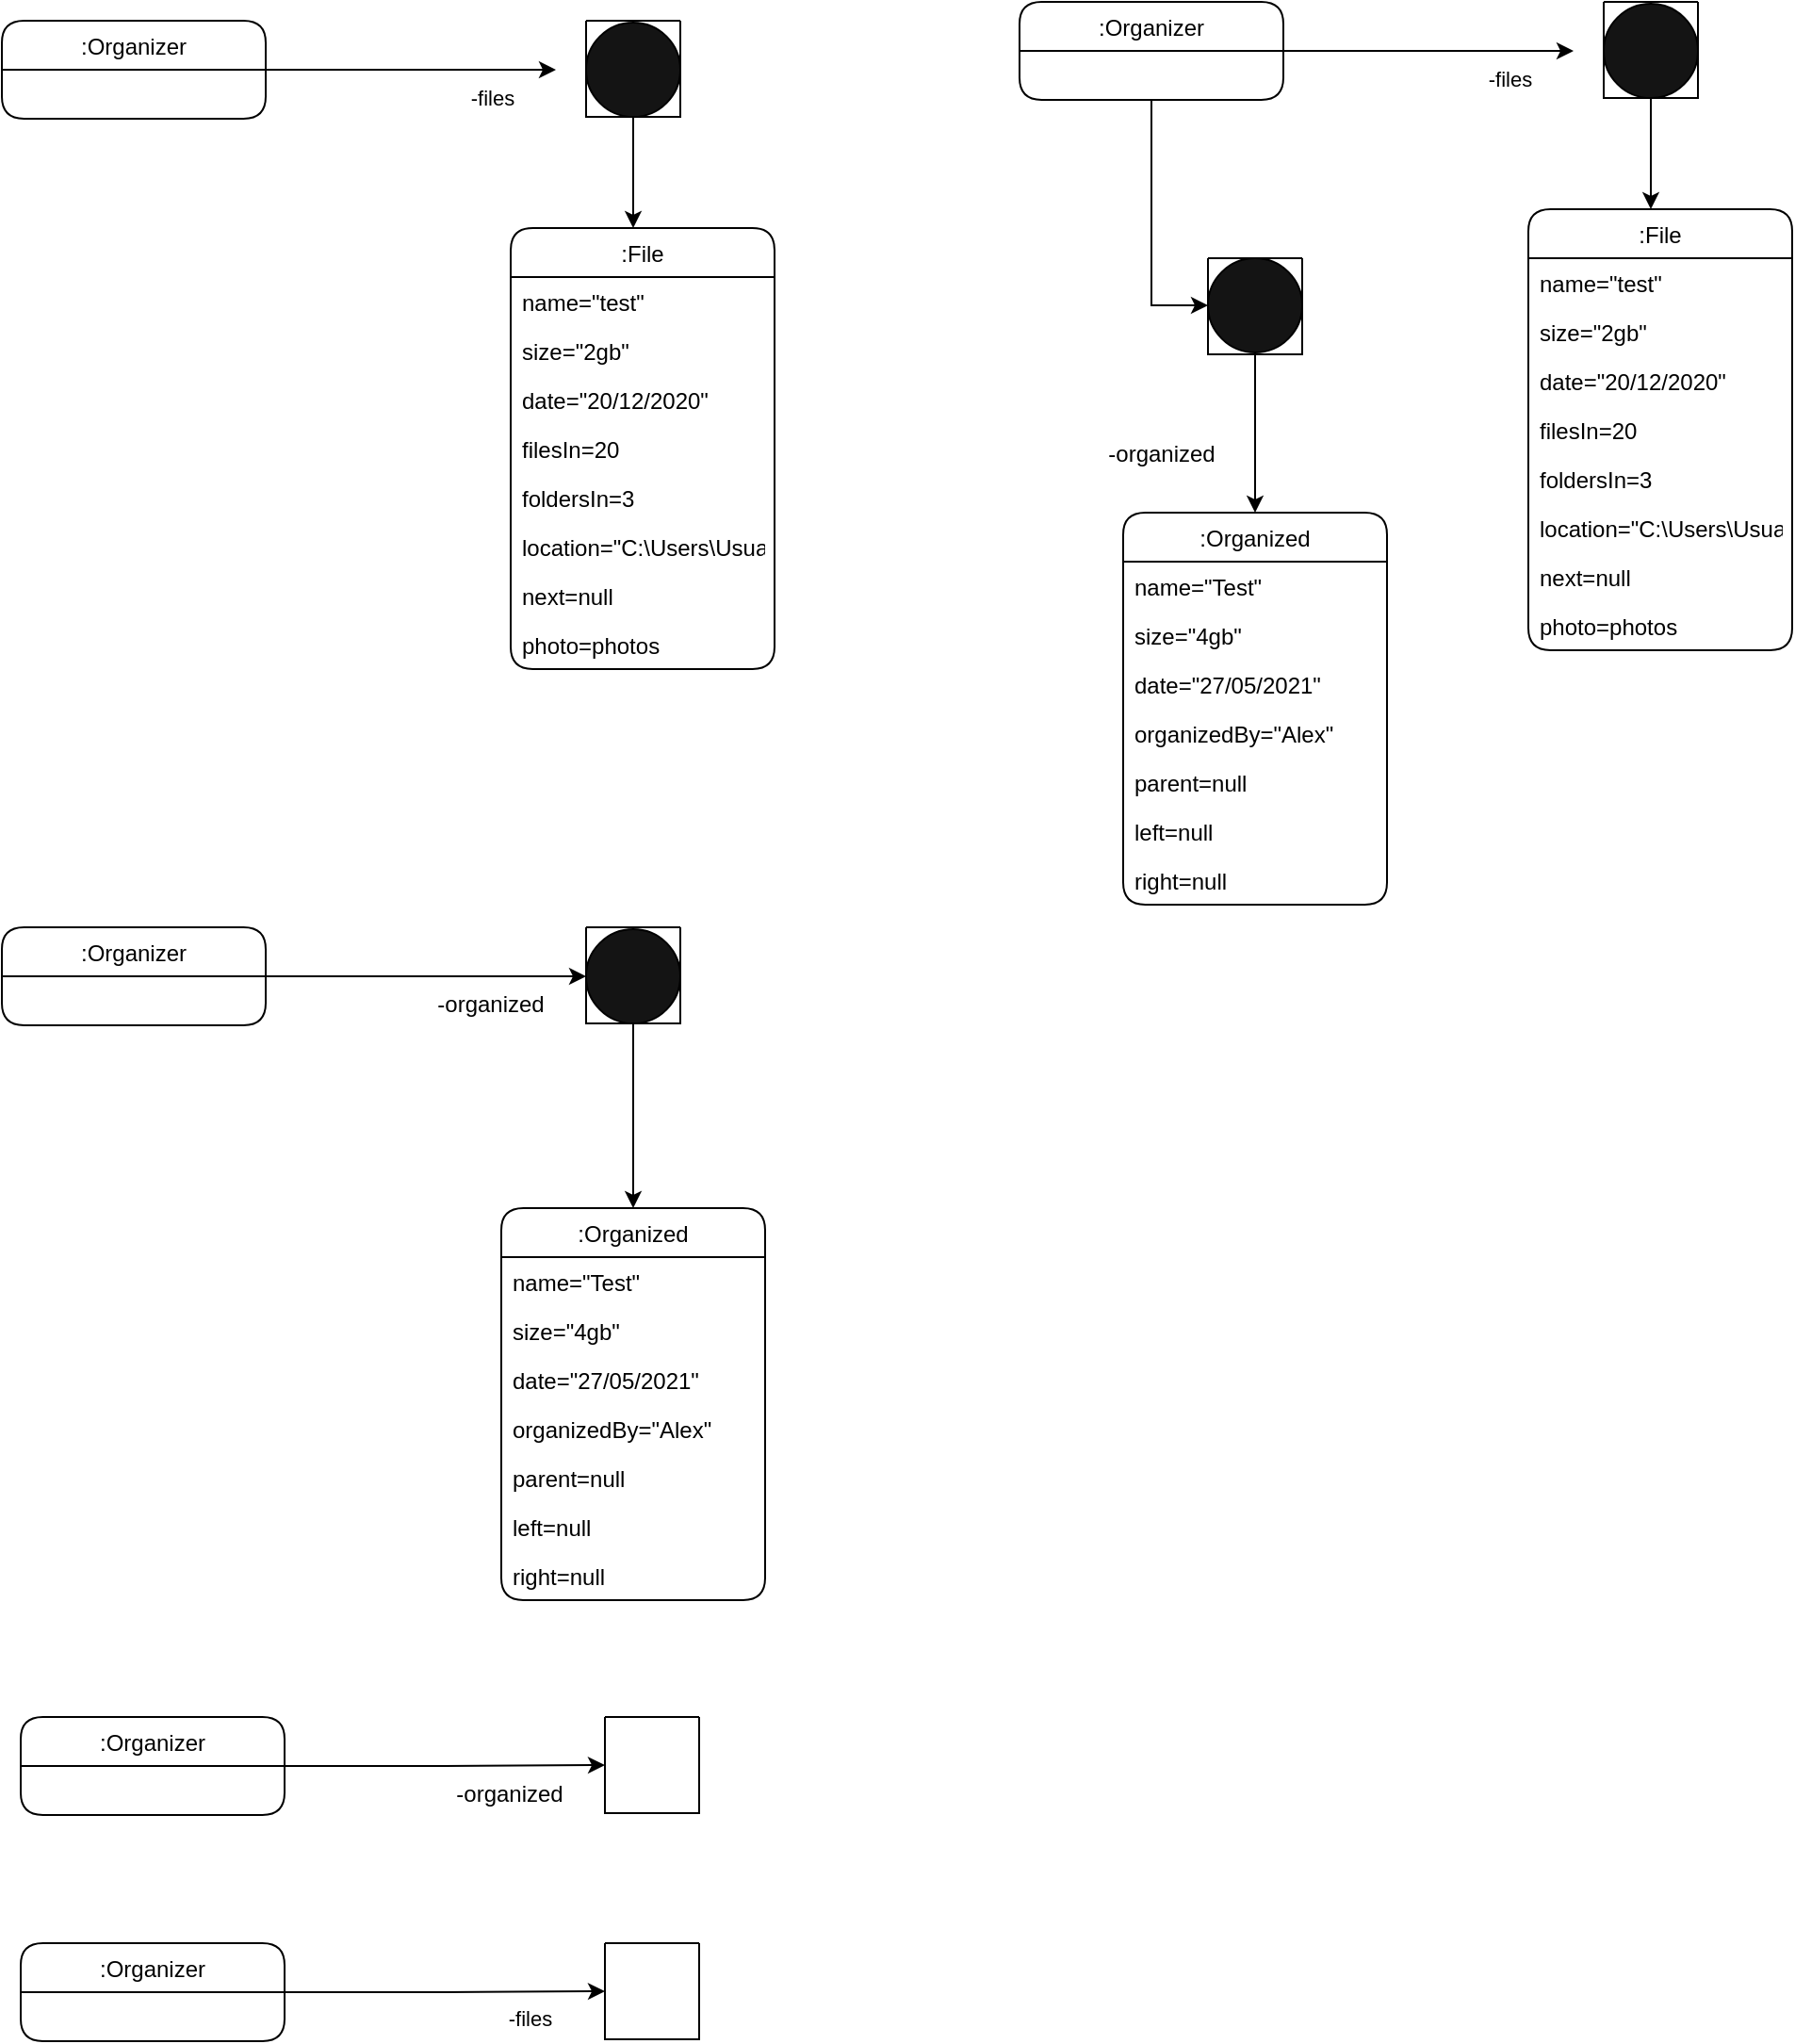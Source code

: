 <mxfile version="14.7.2" type="device"><diagram id="KONPqoWgtFhbQACC2s2u" name="Page-1"><mxGraphModel dx="1422" dy="762" grid="1" gridSize="10" guides="1" tooltips="1" connect="1" arrows="1" fold="1" page="1" pageScale="1" pageWidth="827" pageHeight="1169" math="0" shadow="0"><root><mxCell id="0"/><mxCell id="1" parent="0"/><mxCell id="RGe3_7w2AR8fuyQ77m2V-6" style="edgeStyle=orthogonalEdgeStyle;rounded=0;orthogonalLoop=1;jettySize=auto;html=1;entryX=0;entryY=0.5;entryDx=0;entryDy=0;" edge="1" parent="1" source="RGe3_7w2AR8fuyQ77m2V-1"><mxGeometry relative="1" as="geometry"><mxPoint x="414" y="246" as="targetPoint"/></mxGeometry></mxCell><mxCell id="RGe3_7w2AR8fuyQ77m2V-8" value="-files" style="edgeLabel;html=1;align=center;verticalAlign=middle;resizable=0;points=[];" vertex="1" connectable="0" parent="RGe3_7w2AR8fuyQ77m2V-6"><mxGeometry x="0.299" y="-2" relative="1" as="geometry"><mxPoint x="20" y="12" as="offset"/></mxGeometry></mxCell><mxCell id="RGe3_7w2AR8fuyQ77m2V-1" value=":Organizer" style="swimlane;fontStyle=0;childLayout=stackLayout;horizontal=1;startSize=26;fillColor=none;horizontalStack=0;resizeParent=1;resizeParentMax=0;resizeLast=0;collapsible=1;marginBottom=0;rounded=1;" vertex="1" parent="1"><mxGeometry x="120" y="220" width="140" height="52" as="geometry"/></mxCell><mxCell id="RGe3_7w2AR8fuyQ77m2V-19" style="edgeStyle=orthogonalEdgeStyle;rounded=0;orthogonalLoop=1;jettySize=auto;html=1;" edge="1" parent="1" source="RGe3_7w2AR8fuyQ77m2V-12"><mxGeometry relative="1" as="geometry"><mxPoint x="455" y="330" as="targetPoint"/></mxGeometry></mxCell><mxCell id="RGe3_7w2AR8fuyQ77m2V-12" value="" style="swimlane;startSize=0;rounded=1;" vertex="1" parent="1"><mxGeometry x="430" y="220" width="50" height="51" as="geometry"/></mxCell><mxCell id="RGe3_7w2AR8fuyQ77m2V-13" value="" style="ellipse;whiteSpace=wrap;html=1;aspect=fixed;rounded=1;fillColor=#141414;" vertex="1" parent="RGe3_7w2AR8fuyQ77m2V-12"><mxGeometry y="1" width="50" height="50" as="geometry"/></mxCell><mxCell id="RGe3_7w2AR8fuyQ77m2V-20" value=":File" style="swimlane;fontStyle=0;childLayout=stackLayout;horizontal=1;startSize=26;fillColor=none;horizontalStack=0;resizeParent=1;resizeParentMax=0;resizeLast=0;collapsible=1;marginBottom=0;rounded=1;" vertex="1" parent="1"><mxGeometry x="390" y="330" width="140" height="234" as="geometry"/></mxCell><mxCell id="RGe3_7w2AR8fuyQ77m2V-21" value="name=&quot;test&quot;" style="text;strokeColor=none;fillColor=none;align=left;verticalAlign=top;spacingLeft=4;spacingRight=4;overflow=hidden;rotatable=0;points=[[0,0.5],[1,0.5]];portConstraint=eastwest;" vertex="1" parent="RGe3_7w2AR8fuyQ77m2V-20"><mxGeometry y="26" width="140" height="26" as="geometry"/></mxCell><mxCell id="RGe3_7w2AR8fuyQ77m2V-22" value="size=&quot;2gb&quot;" style="text;strokeColor=none;fillColor=none;align=left;verticalAlign=top;spacingLeft=4;spacingRight=4;overflow=hidden;rotatable=0;points=[[0,0.5],[1,0.5]];portConstraint=eastwest;" vertex="1" parent="RGe3_7w2AR8fuyQ77m2V-20"><mxGeometry y="52" width="140" height="26" as="geometry"/></mxCell><mxCell id="RGe3_7w2AR8fuyQ77m2V-23" value="date=&quot;20/12/2020&quot;" style="text;strokeColor=none;fillColor=none;align=left;verticalAlign=top;spacingLeft=4;spacingRight=4;overflow=hidden;rotatable=0;points=[[0,0.5],[1,0.5]];portConstraint=eastwest;" vertex="1" parent="RGe3_7w2AR8fuyQ77m2V-20"><mxGeometry y="78" width="140" height="26" as="geometry"/></mxCell><mxCell id="RGe3_7w2AR8fuyQ77m2V-25" value="filesIn=20" style="text;strokeColor=none;fillColor=none;align=left;verticalAlign=top;spacingLeft=4;spacingRight=4;overflow=hidden;rotatable=0;points=[[0,0.5],[1,0.5]];portConstraint=eastwest;" vertex="1" parent="RGe3_7w2AR8fuyQ77m2V-20"><mxGeometry y="104" width="140" height="26" as="geometry"/></mxCell><mxCell id="RGe3_7w2AR8fuyQ77m2V-24" value="foldersIn=3" style="text;strokeColor=none;fillColor=none;align=left;verticalAlign=top;spacingLeft=4;spacingRight=4;overflow=hidden;rotatable=0;points=[[0,0.5],[1,0.5]];portConstraint=eastwest;" vertex="1" parent="RGe3_7w2AR8fuyQ77m2V-20"><mxGeometry y="130" width="140" height="26" as="geometry"/></mxCell><mxCell id="RGe3_7w2AR8fuyQ77m2V-26" value="location=&quot;C:\Users\Usuario\OneDrive\Escritorio\Cosas\Cosas de la U\Semestre 2\apo2\Photo organizer\doc\Diseño de pruebas\Diagramas&quot;" style="text;strokeColor=none;fillColor=none;align=left;verticalAlign=top;spacingLeft=4;spacingRight=4;overflow=hidden;rotatable=0;points=[[0,0.5],[1,0.5]];portConstraint=eastwest;" vertex="1" parent="RGe3_7w2AR8fuyQ77m2V-20"><mxGeometry y="156" width="140" height="26" as="geometry"/></mxCell><mxCell id="RGe3_7w2AR8fuyQ77m2V-64" value="next=null" style="text;strokeColor=none;fillColor=none;align=left;verticalAlign=top;spacingLeft=4;spacingRight=4;overflow=hidden;rotatable=0;points=[[0,0.5],[1,0.5]];portConstraint=eastwest;" vertex="1" parent="RGe3_7w2AR8fuyQ77m2V-20"><mxGeometry y="182" width="140" height="26" as="geometry"/></mxCell><mxCell id="RGe3_7w2AR8fuyQ77m2V-65" value="photo=photos" style="text;strokeColor=none;fillColor=none;align=left;verticalAlign=top;spacingLeft=4;spacingRight=4;overflow=hidden;rotatable=0;points=[[0,0.5],[1,0.5]];portConstraint=eastwest;" vertex="1" parent="RGe3_7w2AR8fuyQ77m2V-20"><mxGeometry y="208" width="140" height="26" as="geometry"/></mxCell><mxCell id="RGe3_7w2AR8fuyQ77m2V-54" style="edgeStyle=orthogonalEdgeStyle;rounded=0;orthogonalLoop=1;jettySize=auto;html=1;entryX=0;entryY=0.5;entryDx=0;entryDy=0;" edge="1" parent="1" source="RGe3_7w2AR8fuyQ77m2V-32" target="RGe3_7w2AR8fuyQ77m2V-35"><mxGeometry relative="1" as="geometry"/></mxCell><mxCell id="RGe3_7w2AR8fuyQ77m2V-32" value=":Organizer" style="swimlane;fontStyle=0;childLayout=stackLayout;horizontal=1;startSize=26;fillColor=none;horizontalStack=0;resizeParent=1;resizeParentMax=0;resizeLast=0;collapsible=1;marginBottom=0;rounded=1;" vertex="1" parent="1"><mxGeometry x="120" y="701" width="140" height="52" as="geometry"/></mxCell><mxCell id="RGe3_7w2AR8fuyQ77m2V-60" style="edgeStyle=orthogonalEdgeStyle;rounded=0;orthogonalLoop=1;jettySize=auto;html=1;" edge="1" parent="1" source="RGe3_7w2AR8fuyQ77m2V-34" target="RGe3_7w2AR8fuyQ77m2V-56"><mxGeometry relative="1" as="geometry"/></mxCell><mxCell id="RGe3_7w2AR8fuyQ77m2V-34" value="" style="swimlane;startSize=0;rounded=1;" vertex="1" parent="1"><mxGeometry x="430" y="701" width="50" height="51" as="geometry"/></mxCell><mxCell id="RGe3_7w2AR8fuyQ77m2V-35" value="" style="ellipse;whiteSpace=wrap;html=1;aspect=fixed;rounded=1;fillColor=#141414;" vertex="1" parent="RGe3_7w2AR8fuyQ77m2V-34"><mxGeometry y="1" width="50" height="50" as="geometry"/></mxCell><mxCell id="RGe3_7w2AR8fuyQ77m2V-55" value="-organized" style="text;html=1;align=center;verticalAlign=middle;resizable=0;points=[];autosize=1;strokeColor=none;" vertex="1" parent="1"><mxGeometry x="344" y="732" width="70" height="20" as="geometry"/></mxCell><mxCell id="RGe3_7w2AR8fuyQ77m2V-56" value=":Organized" style="swimlane;fontStyle=0;childLayout=stackLayout;horizontal=1;startSize=26;fillColor=none;horizontalStack=0;resizeParent=1;resizeParentMax=0;resizeLast=0;collapsible=1;marginBottom=0;rounded=1;" vertex="1" parent="1"><mxGeometry x="385" y="850" width="140" height="208" as="geometry"/></mxCell><mxCell id="RGe3_7w2AR8fuyQ77m2V-57" value="name=&quot;Test&quot;" style="text;strokeColor=none;fillColor=none;align=left;verticalAlign=top;spacingLeft=4;spacingRight=4;overflow=hidden;rotatable=0;points=[[0,0.5],[1,0.5]];portConstraint=eastwest;" vertex="1" parent="RGe3_7w2AR8fuyQ77m2V-56"><mxGeometry y="26" width="140" height="26" as="geometry"/></mxCell><mxCell id="RGe3_7w2AR8fuyQ77m2V-58" value="size=&quot;4gb&quot;" style="text;strokeColor=none;fillColor=none;align=left;verticalAlign=top;spacingLeft=4;spacingRight=4;overflow=hidden;rotatable=0;points=[[0,0.5],[1,0.5]];portConstraint=eastwest;" vertex="1" parent="RGe3_7w2AR8fuyQ77m2V-56"><mxGeometry y="52" width="140" height="26" as="geometry"/></mxCell><mxCell id="RGe3_7w2AR8fuyQ77m2V-59" value="date=&quot;27/05/2021&quot;" style="text;strokeColor=none;fillColor=none;align=left;verticalAlign=top;spacingLeft=4;spacingRight=4;overflow=hidden;rotatable=0;points=[[0,0.5],[1,0.5]];portConstraint=eastwest;" vertex="1" parent="RGe3_7w2AR8fuyQ77m2V-56"><mxGeometry y="78" width="140" height="26" as="geometry"/></mxCell><mxCell id="RGe3_7w2AR8fuyQ77m2V-61" value="organizedBy=&quot;Alex&quot;" style="text;strokeColor=none;fillColor=none;align=left;verticalAlign=top;spacingLeft=4;spacingRight=4;overflow=hidden;rotatable=0;points=[[0,0.5],[1,0.5]];portConstraint=eastwest;" vertex="1" parent="RGe3_7w2AR8fuyQ77m2V-56"><mxGeometry y="104" width="140" height="26" as="geometry"/></mxCell><mxCell id="RGe3_7w2AR8fuyQ77m2V-62" value="parent=null" style="text;strokeColor=none;fillColor=none;align=left;verticalAlign=top;spacingLeft=4;spacingRight=4;overflow=hidden;rotatable=0;points=[[0,0.5],[1,0.5]];portConstraint=eastwest;" vertex="1" parent="RGe3_7w2AR8fuyQ77m2V-56"><mxGeometry y="130" width="140" height="26" as="geometry"/></mxCell><mxCell id="RGe3_7w2AR8fuyQ77m2V-63" value="left=null" style="text;strokeColor=none;fillColor=none;align=left;verticalAlign=top;spacingLeft=4;spacingRight=4;overflow=hidden;rotatable=0;points=[[0,0.5],[1,0.5]];portConstraint=eastwest;" vertex="1" parent="RGe3_7w2AR8fuyQ77m2V-56"><mxGeometry y="156" width="140" height="26" as="geometry"/></mxCell><mxCell id="RGe3_7w2AR8fuyQ77m2V-66" value="right=null" style="text;strokeColor=none;fillColor=none;align=left;verticalAlign=top;spacingLeft=4;spacingRight=4;overflow=hidden;rotatable=0;points=[[0,0.5],[1,0.5]];portConstraint=eastwest;" vertex="1" parent="RGe3_7w2AR8fuyQ77m2V-56"><mxGeometry y="182" width="140" height="26" as="geometry"/></mxCell><mxCell id="RGe3_7w2AR8fuyQ77m2V-67" style="edgeStyle=orthogonalEdgeStyle;rounded=0;orthogonalLoop=1;jettySize=auto;html=1;entryX=0;entryY=0.5;entryDx=0;entryDy=0;" edge="1" source="RGe3_7w2AR8fuyQ77m2V-68" target="RGe3_7w2AR8fuyQ77m2V-70" parent="1"><mxGeometry relative="1" as="geometry"/></mxCell><mxCell id="RGe3_7w2AR8fuyQ77m2V-68" value=":Organizer" style="swimlane;fontStyle=0;childLayout=stackLayout;horizontal=1;startSize=26;fillColor=none;horizontalStack=0;resizeParent=1;resizeParentMax=0;resizeLast=0;collapsible=1;marginBottom=0;rounded=1;" vertex="1" parent="1"><mxGeometry x="130" y="1120" width="140" height="52" as="geometry"/></mxCell><mxCell id="RGe3_7w2AR8fuyQ77m2V-70" value="" style="swimlane;startSize=0;rounded=1;" vertex="1" parent="1"><mxGeometry x="440" y="1120" width="50" height="51" as="geometry"/></mxCell><mxCell id="RGe3_7w2AR8fuyQ77m2V-72" value="-organized" style="text;html=1;align=center;verticalAlign=middle;resizable=0;points=[];autosize=1;strokeColor=none;" vertex="1" parent="1"><mxGeometry x="354" y="1151" width="70" height="20" as="geometry"/></mxCell><mxCell id="RGe3_7w2AR8fuyQ77m2V-81" style="edgeStyle=orthogonalEdgeStyle;rounded=0;orthogonalLoop=1;jettySize=auto;html=1;entryX=0;entryY=0.5;entryDx=0;entryDy=0;" edge="1" source="RGe3_7w2AR8fuyQ77m2V-83" parent="1" target="RGe3_7w2AR8fuyQ77m2V-84"><mxGeometry relative="1" as="geometry"><mxPoint x="424" y="1266" as="targetPoint"/></mxGeometry></mxCell><mxCell id="RGe3_7w2AR8fuyQ77m2V-82" value="-files" style="edgeLabel;html=1;align=center;verticalAlign=middle;resizable=0;points=[];" vertex="1" connectable="0" parent="RGe3_7w2AR8fuyQ77m2V-81"><mxGeometry x="0.299" y="-2" relative="1" as="geometry"><mxPoint x="20" y="12" as="offset"/></mxGeometry></mxCell><mxCell id="RGe3_7w2AR8fuyQ77m2V-83" value=":Organizer" style="swimlane;fontStyle=0;childLayout=stackLayout;horizontal=1;startSize=26;fillColor=none;horizontalStack=0;resizeParent=1;resizeParentMax=0;resizeLast=0;collapsible=1;marginBottom=0;rounded=1;" vertex="1" parent="1"><mxGeometry x="130" y="1240" width="140" height="52" as="geometry"/></mxCell><mxCell id="RGe3_7w2AR8fuyQ77m2V-84" value="" style="swimlane;startSize=0;rounded=1;" vertex="1" parent="1"><mxGeometry x="440" y="1240" width="50" height="51" as="geometry"/></mxCell><mxCell id="RGe3_7w2AR8fuyQ77m2V-86" style="edgeStyle=orthogonalEdgeStyle;rounded=0;orthogonalLoop=1;jettySize=auto;html=1;entryX=0;entryY=0.5;entryDx=0;entryDy=0;" edge="1" parent="1" source="RGe3_7w2AR8fuyQ77m2V-88"><mxGeometry relative="1" as="geometry"><mxPoint x="954" y="236" as="targetPoint"/></mxGeometry></mxCell><mxCell id="RGe3_7w2AR8fuyQ77m2V-87" value="-files" style="edgeLabel;html=1;align=center;verticalAlign=middle;resizable=0;points=[];" vertex="1" connectable="0" parent="RGe3_7w2AR8fuyQ77m2V-86"><mxGeometry x="0.299" y="-2" relative="1" as="geometry"><mxPoint x="20" y="12" as="offset"/></mxGeometry></mxCell><mxCell id="RGe3_7w2AR8fuyQ77m2V-88" value=":Organizer" style="swimlane;fontStyle=0;childLayout=stackLayout;horizontal=1;startSize=26;fillColor=none;horizontalStack=0;resizeParent=1;resizeParentMax=0;resizeLast=0;collapsible=1;marginBottom=0;rounded=1;" vertex="1" parent="1"><mxGeometry x="660" y="210" width="140" height="52" as="geometry"/></mxCell><mxCell id="RGe3_7w2AR8fuyQ77m2V-89" style="edgeStyle=orthogonalEdgeStyle;rounded=0;orthogonalLoop=1;jettySize=auto;html=1;" edge="1" parent="1" source="RGe3_7w2AR8fuyQ77m2V-90"><mxGeometry relative="1" as="geometry"><mxPoint x="995" y="320" as="targetPoint"/></mxGeometry></mxCell><mxCell id="RGe3_7w2AR8fuyQ77m2V-90" value="" style="swimlane;startSize=0;rounded=1;" vertex="1" parent="1"><mxGeometry x="970" y="210" width="50" height="51" as="geometry"/></mxCell><mxCell id="RGe3_7w2AR8fuyQ77m2V-91" value="" style="ellipse;whiteSpace=wrap;html=1;aspect=fixed;rounded=1;fillColor=#141414;" vertex="1" parent="RGe3_7w2AR8fuyQ77m2V-90"><mxGeometry y="1" width="50" height="50" as="geometry"/></mxCell><mxCell id="RGe3_7w2AR8fuyQ77m2V-92" value=":File" style="swimlane;fontStyle=0;childLayout=stackLayout;horizontal=1;startSize=26;fillColor=none;horizontalStack=0;resizeParent=1;resizeParentMax=0;resizeLast=0;collapsible=1;marginBottom=0;rounded=1;" vertex="1" parent="1"><mxGeometry x="930" y="320" width="140" height="234" as="geometry"/></mxCell><mxCell id="RGe3_7w2AR8fuyQ77m2V-93" value="name=&quot;test&quot;" style="text;strokeColor=none;fillColor=none;align=left;verticalAlign=top;spacingLeft=4;spacingRight=4;overflow=hidden;rotatable=0;points=[[0,0.5],[1,0.5]];portConstraint=eastwest;" vertex="1" parent="RGe3_7w2AR8fuyQ77m2V-92"><mxGeometry y="26" width="140" height="26" as="geometry"/></mxCell><mxCell id="RGe3_7w2AR8fuyQ77m2V-94" value="size=&quot;2gb&quot;" style="text;strokeColor=none;fillColor=none;align=left;verticalAlign=top;spacingLeft=4;spacingRight=4;overflow=hidden;rotatable=0;points=[[0,0.5],[1,0.5]];portConstraint=eastwest;" vertex="1" parent="RGe3_7w2AR8fuyQ77m2V-92"><mxGeometry y="52" width="140" height="26" as="geometry"/></mxCell><mxCell id="RGe3_7w2AR8fuyQ77m2V-95" value="date=&quot;20/12/2020&quot;" style="text;strokeColor=none;fillColor=none;align=left;verticalAlign=top;spacingLeft=4;spacingRight=4;overflow=hidden;rotatable=0;points=[[0,0.5],[1,0.5]];portConstraint=eastwest;" vertex="1" parent="RGe3_7w2AR8fuyQ77m2V-92"><mxGeometry y="78" width="140" height="26" as="geometry"/></mxCell><mxCell id="RGe3_7w2AR8fuyQ77m2V-96" value="filesIn=20" style="text;strokeColor=none;fillColor=none;align=left;verticalAlign=top;spacingLeft=4;spacingRight=4;overflow=hidden;rotatable=0;points=[[0,0.5],[1,0.5]];portConstraint=eastwest;" vertex="1" parent="RGe3_7w2AR8fuyQ77m2V-92"><mxGeometry y="104" width="140" height="26" as="geometry"/></mxCell><mxCell id="RGe3_7w2AR8fuyQ77m2V-97" value="foldersIn=3" style="text;strokeColor=none;fillColor=none;align=left;verticalAlign=top;spacingLeft=4;spacingRight=4;overflow=hidden;rotatable=0;points=[[0,0.5],[1,0.5]];portConstraint=eastwest;" vertex="1" parent="RGe3_7w2AR8fuyQ77m2V-92"><mxGeometry y="130" width="140" height="26" as="geometry"/></mxCell><mxCell id="RGe3_7w2AR8fuyQ77m2V-98" value="location=&quot;C:\Users\Usuario\OneDrive\Escritorio\Cosas\Cosas de la U\Semestre 2\apo2\Photo organizer\doc\Diseño de pruebas\Diagramas&quot;" style="text;strokeColor=none;fillColor=none;align=left;verticalAlign=top;spacingLeft=4;spacingRight=4;overflow=hidden;rotatable=0;points=[[0,0.5],[1,0.5]];portConstraint=eastwest;" vertex="1" parent="RGe3_7w2AR8fuyQ77m2V-92"><mxGeometry y="156" width="140" height="26" as="geometry"/></mxCell><mxCell id="RGe3_7w2AR8fuyQ77m2V-99" value="next=null" style="text;strokeColor=none;fillColor=none;align=left;verticalAlign=top;spacingLeft=4;spacingRight=4;overflow=hidden;rotatable=0;points=[[0,0.5],[1,0.5]];portConstraint=eastwest;" vertex="1" parent="RGe3_7w2AR8fuyQ77m2V-92"><mxGeometry y="182" width="140" height="26" as="geometry"/></mxCell><mxCell id="RGe3_7w2AR8fuyQ77m2V-100" value="photo=photos" style="text;strokeColor=none;fillColor=none;align=left;verticalAlign=top;spacingLeft=4;spacingRight=4;overflow=hidden;rotatable=0;points=[[0,0.5],[1,0.5]];portConstraint=eastwest;" vertex="1" parent="RGe3_7w2AR8fuyQ77m2V-92"><mxGeometry y="208" width="140" height="26" as="geometry"/></mxCell><mxCell id="RGe3_7w2AR8fuyQ77m2V-101" style="edgeStyle=orthogonalEdgeStyle;rounded=0;orthogonalLoop=1;jettySize=auto;html=1;entryX=0;entryY=0.5;entryDx=0;entryDy=0;exitX=0.5;exitY=1;exitDx=0;exitDy=0;" edge="1" parent="1" source="RGe3_7w2AR8fuyQ77m2V-88" target="RGe3_7w2AR8fuyQ77m2V-105"><mxGeometry relative="1" as="geometry"><mxPoint x="800" y="717" as="sourcePoint"/></mxGeometry></mxCell><mxCell id="RGe3_7w2AR8fuyQ77m2V-103" style="edgeStyle=orthogonalEdgeStyle;rounded=0;orthogonalLoop=1;jettySize=auto;html=1;" edge="1" parent="1" source="RGe3_7w2AR8fuyQ77m2V-104" target="RGe3_7w2AR8fuyQ77m2V-107"><mxGeometry relative="1" as="geometry"/></mxCell><mxCell id="RGe3_7w2AR8fuyQ77m2V-104" value="" style="swimlane;startSize=0;rounded=1;" vertex="1" parent="1"><mxGeometry x="760" y="346" width="50" height="51" as="geometry"/></mxCell><mxCell id="RGe3_7w2AR8fuyQ77m2V-106" value="-organized" style="text;html=1;align=center;verticalAlign=middle;resizable=0;points=[];autosize=1;strokeColor=none;" vertex="1" parent="1"><mxGeometry x="700" y="440" width="70" height="20" as="geometry"/></mxCell><mxCell id="RGe3_7w2AR8fuyQ77m2V-107" value=":Organized" style="swimlane;fontStyle=0;childLayout=stackLayout;horizontal=1;startSize=26;fillColor=none;horizontalStack=0;resizeParent=1;resizeParentMax=0;resizeLast=0;collapsible=1;marginBottom=0;rounded=1;" vertex="1" parent="1"><mxGeometry x="715" y="481" width="140" height="208" as="geometry"/></mxCell><mxCell id="RGe3_7w2AR8fuyQ77m2V-108" value="name=&quot;Test&quot;" style="text;strokeColor=none;fillColor=none;align=left;verticalAlign=top;spacingLeft=4;spacingRight=4;overflow=hidden;rotatable=0;points=[[0,0.5],[1,0.5]];portConstraint=eastwest;" vertex="1" parent="RGe3_7w2AR8fuyQ77m2V-107"><mxGeometry y="26" width="140" height="26" as="geometry"/></mxCell><mxCell id="RGe3_7w2AR8fuyQ77m2V-109" value="size=&quot;4gb&quot;" style="text;strokeColor=none;fillColor=none;align=left;verticalAlign=top;spacingLeft=4;spacingRight=4;overflow=hidden;rotatable=0;points=[[0,0.5],[1,0.5]];portConstraint=eastwest;" vertex="1" parent="RGe3_7w2AR8fuyQ77m2V-107"><mxGeometry y="52" width="140" height="26" as="geometry"/></mxCell><mxCell id="RGe3_7w2AR8fuyQ77m2V-110" value="date=&quot;27/05/2021&quot;" style="text;strokeColor=none;fillColor=none;align=left;verticalAlign=top;spacingLeft=4;spacingRight=4;overflow=hidden;rotatable=0;points=[[0,0.5],[1,0.5]];portConstraint=eastwest;" vertex="1" parent="RGe3_7w2AR8fuyQ77m2V-107"><mxGeometry y="78" width="140" height="26" as="geometry"/></mxCell><mxCell id="RGe3_7w2AR8fuyQ77m2V-111" value="organizedBy=&quot;Alex&quot;" style="text;strokeColor=none;fillColor=none;align=left;verticalAlign=top;spacingLeft=4;spacingRight=4;overflow=hidden;rotatable=0;points=[[0,0.5],[1,0.5]];portConstraint=eastwest;" vertex="1" parent="RGe3_7w2AR8fuyQ77m2V-107"><mxGeometry y="104" width="140" height="26" as="geometry"/></mxCell><mxCell id="RGe3_7w2AR8fuyQ77m2V-112" value="parent=null" style="text;strokeColor=none;fillColor=none;align=left;verticalAlign=top;spacingLeft=4;spacingRight=4;overflow=hidden;rotatable=0;points=[[0,0.5],[1,0.5]];portConstraint=eastwest;" vertex="1" parent="RGe3_7w2AR8fuyQ77m2V-107"><mxGeometry y="130" width="140" height="26" as="geometry"/></mxCell><mxCell id="RGe3_7w2AR8fuyQ77m2V-113" value="left=null" style="text;strokeColor=none;fillColor=none;align=left;verticalAlign=top;spacingLeft=4;spacingRight=4;overflow=hidden;rotatable=0;points=[[0,0.5],[1,0.5]];portConstraint=eastwest;" vertex="1" parent="RGe3_7w2AR8fuyQ77m2V-107"><mxGeometry y="156" width="140" height="26" as="geometry"/></mxCell><mxCell id="RGe3_7w2AR8fuyQ77m2V-114" value="right=null" style="text;strokeColor=none;fillColor=none;align=left;verticalAlign=top;spacingLeft=4;spacingRight=4;overflow=hidden;rotatable=0;points=[[0,0.5],[1,0.5]];portConstraint=eastwest;" vertex="1" parent="RGe3_7w2AR8fuyQ77m2V-107"><mxGeometry y="182" width="140" height="26" as="geometry"/></mxCell><mxCell id="RGe3_7w2AR8fuyQ77m2V-105" value="" style="ellipse;whiteSpace=wrap;html=1;aspect=fixed;rounded=1;fillColor=#141414;" vertex="1" parent="1"><mxGeometry x="760" y="346" width="50" height="50" as="geometry"/></mxCell></root></mxGraphModel></diagram></mxfile>